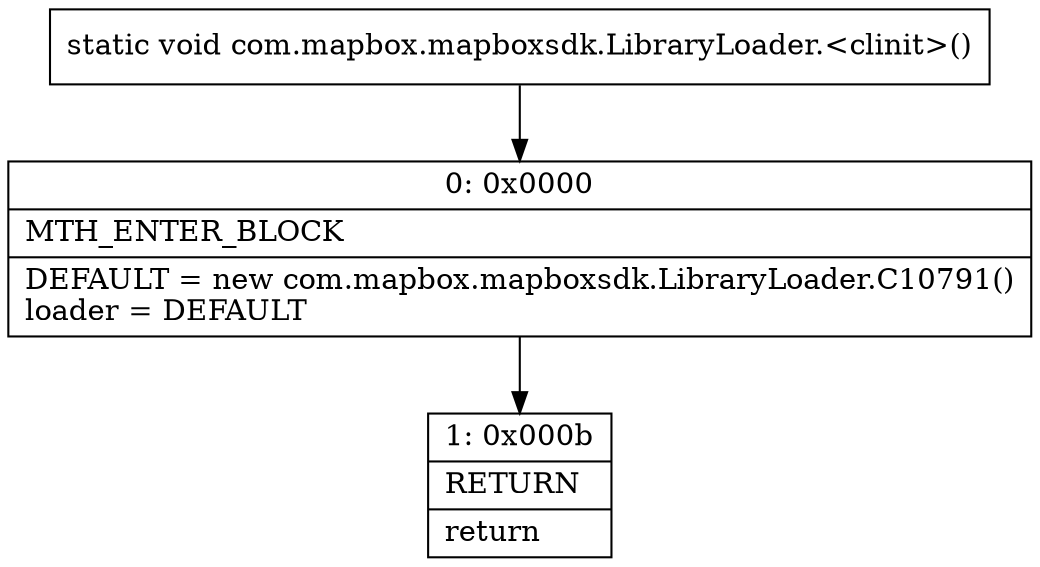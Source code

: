 digraph "CFG forcom.mapbox.mapboxsdk.LibraryLoader.\<clinit\>()V" {
Node_0 [shape=record,label="{0\:\ 0x0000|MTH_ENTER_BLOCK\l|DEFAULT = new com.mapbox.mapboxsdk.LibraryLoader.C10791()\lloader = DEFAULT\l}"];
Node_1 [shape=record,label="{1\:\ 0x000b|RETURN\l|return\l}"];
MethodNode[shape=record,label="{static void com.mapbox.mapboxsdk.LibraryLoader.\<clinit\>() }"];
MethodNode -> Node_0;
Node_0 -> Node_1;
}

